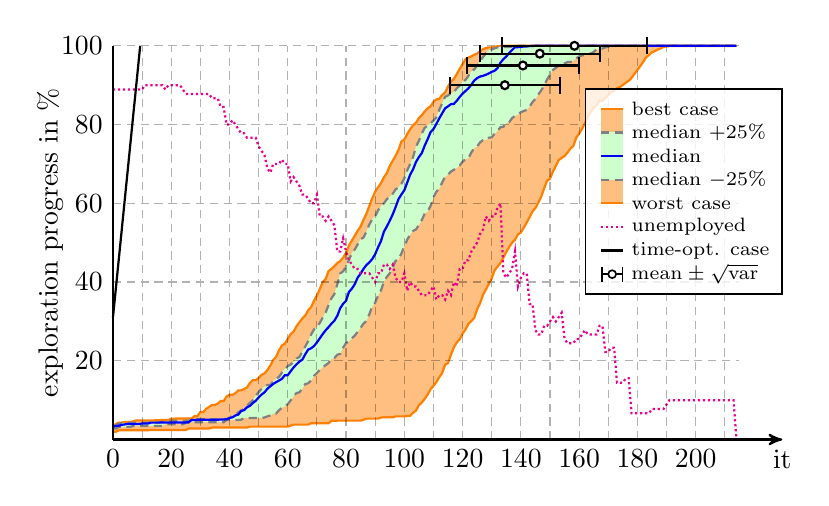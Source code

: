 \begin{tikzpicture}[thick]


% plot data, scaled to 8cm
\begin{scope}[yscale=0.05, xscale=0.037]
\draw[draw=orange, fill=orange!50] (0.00, 1.98) -- (1.00, 1.98) -- (2.00, 2.32) -- (3.00, 2.37) -- (4.00, 2.37) -- (5.00, 2.37) -- (6.00, 2.37) -- (7.00, 2.37) -- (8.00, 2.37) -- (9.00, 2.37) -- (10.00, 2.37) -- (11.00, 2.37) -- (12.00, 2.37) -- (13.00, 2.43) -- (14.00, 2.43) -- (15.00, 2.43) -- (16.00, 2.43) -- (17.00, 2.43) -- (18.00, 2.43) -- (19.00, 2.43) -- (20.00, 2.43) -- (21.00, 2.43) -- (22.00, 2.43) -- (23.00, 2.43) -- (24.00, 2.43) -- (25.00, 2.43) -- (26.00, 2.83) -- (27.00, 2.83) -- (28.00, 2.83) -- (29.00, 2.83) -- (30.00, 2.83) -- (31.00, 2.83) -- (32.00, 2.83) -- (33.00, 2.83) -- (34.00, 3.05) -- (35.00, 3.05) -- (36.00, 3.05) -- (37.00, 3.05) -- (38.00, 3.05) -- (39.00, 3.05) -- (40.00, 3.05) -- (41.00, 3.05) -- (42.00, 3.05) -- (43.00, 3.05) -- (44.00, 3.05) -- (45.00, 3.05) -- (46.00, 3.05) -- (47.00, 3.28) -- (48.00, 3.28) -- (49.00, 3.28) -- (50.00, 3.28) -- (51.00, 3.28) -- (52.00, 3.28) -- (53.00, 3.28) -- (54.00, 3.28) -- (55.00, 3.28) -- (56.00, 3.28) -- (57.00, 3.28) -- (58.00, 3.28) -- (59.00, 3.28) -- (60.00, 3.28) -- (61.00, 3.56) -- (62.00, 3.79) -- (63.00, 3.79) -- (64.00, 3.79) -- (65.00, 3.79) -- (66.00, 3.79) -- (67.00, 3.79) -- (68.00, 4.13) -- (69.00, 4.13) -- (70.00, 4.13) -- (71.00, 4.13) -- (72.00, 4.13) -- (73.00, 4.13) -- (74.00, 4.13) -- (75.00, 4.75) -- (76.00, 4.75) -- (77.00, 4.80) -- (78.00, 4.80) -- (79.00, 4.80) -- (80.00, 4.80) -- (81.00, 4.80) -- (82.00, 4.80) -- (83.00, 4.80) -- (84.00, 4.80) -- (85.00, 4.80) -- (86.00, 5.03) -- (87.00, 5.31) -- (88.00, 5.31) -- (89.00, 5.31) -- (90.00, 5.31) -- (91.00, 5.31) -- (92.00, 5.60) -- (93.00, 5.65) -- (94.00, 5.65) -- (95.00, 5.65) -- (96.00, 5.65) -- (97.00, 5.88) -- (98.00, 5.88) -- (99.00, 5.88) -- (100.00, 5.88) -- (101.00, 5.99) -- (102.00, 6.05) -- (103.00, 6.78) -- (104.00, 7.35) -- (105.00, 8.71) -- (106.00, 9.38) -- (107.00, 10.34) -- (108.00, 11.42) -- (109.00, 12.78) -- (110.00, 13.62) -- (111.00, 14.58) -- (112.00, 15.83) -- (113.00, 16.90) -- (114.00, 18.99) -- (115.00, 19.45) -- (116.00, 21.54) -- (117.00, 23.40) -- (118.00, 24.65) -- (119.00, 25.44) -- (120.00, 26.91) -- (121.00, 27.93) -- (122.00, 29.40) -- (123.00, 30.07) -- (124.00, 30.92) -- (125.00, 33.07) -- (126.00, 34.65) -- (127.00, 36.74) -- (128.00, 38.10) -- (129.00, 39.51) -- (130.00, 40.93) -- (131.00, 43.02) -- (132.00, 43.92) -- (133.00, 44.88) -- (134.00, 46.18) -- (135.00, 47.65) -- (136.00, 48.90) -- (137.00, 50.03) -- (138.00, 50.76) -- (139.00, 52.12) -- (140.00, 52.57) -- (141.00, 53.82) -- (142.00, 55.12) -- (143.00, 56.47) -- (144.00, 57.94) -- (145.00, 58.79) -- (146.00, 60.20) -- (147.00, 61.73) -- (148.00, 63.82) -- (149.00, 65.74) -- (150.00, 66.25) -- (151.00, 68.06) -- (152.00, 69.47) -- (153.00, 71.00) -- (154.00, 71.51) -- (155.00, 72.02) -- (156.00, 72.87) -- (157.00, 73.88) -- (158.00, 74.56) -- (159.00, 76.65) -- (160.00, 77.73) -- (161.00, 78.91) -- (162.00, 80.38) -- (163.00, 81.97) -- (164.00, 83.21) -- (165.00, 84.12) -- (166.00, 84.91) -- (167.00, 86.04) -- (168.00, 86.04) -- (169.00, 86.77) -- (170.00, 87.51) -- (171.00, 88.19) -- (172.00, 88.58) -- (173.00, 89.26) -- (174.00, 89.54) -- (175.00, 90.05) -- (176.00, 90.62) -- (177.00, 91.12) -- (178.00, 91.86) -- (179.00, 92.88) -- (180.00, 93.89) -- (181.00, 94.86) -- (182.00, 95.93) -- (183.00, 97.06) -- (184.00, 97.68) -- (185.00, 98.36) -- (186.00, 98.64) -- (187.00, 99.10) -- (188.00, 99.32) -- (189.00, 99.77) -- (190.00, 99.83) -- (191.00, 99.94) -- (192.00, 99.94) -- (193.00, 99.94) -- (194.00, 99.94) -- (195.00, 99.94) -- (196.00, 99.94) -- (197.00, 99.94) -- (198.00, 99.94) -- (199.00, 99.94) -- (200.00, 99.94) -- (201.00, 99.94) -- (202.00, 99.94) -- (203.00, 99.94) -- (204.00, 99.94) -- (205.00, 99.94) -- (206.00, 99.94) -- (207.00, 99.94) -- (208.00, 99.94) -- (209.00, 99.94) -- (210.00, 99.94) -- (211.00, 99.94) -- (212.00, 99.94) -- (213.00, 99.94) -- (214.00, 100.00) -- (214.00, 100.00) -- (213.00, 100.00) -- (212.00, 100.00) -- (211.00, 100.00) -- (210.00, 100.00) -- (209.00, 100.00) -- (208.00, 100.00) -- (207.00, 100.00) -- (206.00, 100.00) -- (205.00, 100.00) -- (204.00, 100.00) -- (203.00, 100.00) -- (202.00, 100.00) -- (201.00, 100.00) -- (200.00, 100.00) -- (199.00, 100.00) -- (198.00, 100.00) -- (197.00, 100.00) -- (196.00, 100.00) -- (195.00, 100.00) -- (194.00, 100.00) -- (193.00, 100.00) -- (192.00, 100.00) -- (191.00, 100.00) -- (190.00, 100.00) -- (189.00, 100.00) -- (188.00, 100.00) -- (187.00, 100.00) -- (186.00, 100.00) -- (185.00, 100.00) -- (184.00, 100.00) -- (183.00, 100.00) -- (182.00, 100.00) -- (181.00, 100.00) -- (180.00, 100.00) -- (179.00, 100.00) -- (178.00, 100.00) -- (177.00, 100.00) -- (176.00, 100.00) -- (175.00, 100.00) -- (174.00, 100.00) -- (173.00, 100.00) -- (172.00, 100.00) -- (171.00, 100.00) -- (170.00, 100.00) -- (169.00, 100.00) -- (168.00, 100.00) -- (167.00, 100.00) -- (166.00, 100.00) -- (165.00, 100.00) -- (164.00, 100.00) -- (163.00, 100.00) -- (162.00, 100.00) -- (161.00, 100.00) -- (160.00, 100.00) -- (159.00, 100.00) -- (158.00, 100.00) -- (157.00, 100.00) -- (156.00, 100.00) -- (155.00, 100.00) -- (154.00, 100.00) -- (153.00, 100.00) -- (152.00, 100.00) -- (151.00, 100.00) -- (150.00, 100.00) -- (149.00, 100.00) -- (148.00, 100.00) -- (147.00, 100.00) -- (146.00, 100.00) -- (145.00, 100.00) -- (144.00, 100.00) -- (143.00, 100.00) -- (142.00, 100.00) -- (141.00, 100.00) -- (140.00, 100.00) -- (139.00, 100.00) -- (138.00, 100.00) -- (137.00, 100.00) -- (136.00, 100.00) -- (135.00, 100.00) -- (134.00, 100.00) -- (133.00, 99.89) -- (132.00, 99.89) -- (131.00, 99.72) -- (130.00, 99.60) -- (129.00, 99.60) -- (128.00, 99.43) -- (127.00, 99.15) -- (126.00, 98.64) -- (125.00, 98.02) -- (124.00, 97.74) -- (123.00, 97.34) -- (122.00, 97.00) -- (121.00, 96.61) -- (120.00, 95.36) -- (119.00, 94.12) -- (118.00, 92.82) -- (117.00, 91.58) -- (116.00, 90.90) -- (115.00, 89.66) -- (114.00, 88.13) -- (113.00, 87.51) -- (112.00, 86.55) -- (111.00, 86.38) -- (110.00, 85.75) -- (109.00, 84.62) -- (108.00, 84.12) -- (107.00, 83.32) -- (106.00, 82.36) -- (105.00, 81.63) -- (104.00, 80.44) -- (103.00, 79.82) -- (102.00, 78.80) -- (101.00, 77.61) -- (100.00, 76.20) -- (99.00, 75.69) -- (98.00, 73.54) -- (97.00, 72.07) -- (96.00, 70.77) -- (95.00, 69.47) -- (94.00, 67.67) -- (93.00, 66.59) -- (92.00, 65.12) -- (91.00, 64.10) -- (90.00, 62.92) -- (89.00, 61.28) -- (88.00, 59.36) -- (87.00, 57.38) -- (86.00, 55.85) -- (85.00, 54.10) -- (84.00, 53.02) -- (83.00, 51.78) -- (82.00, 50.54) -- (81.00, 49.29) -- (80.00, 47.43) -- (79.00, 46.18) -- (78.00, 45.34) -- (77.00, 44.83) -- (76.00, 44.04) -- (75.00, 43.36) -- (74.00, 42.79) -- (73.00, 40.76) -- (72.00, 40.02) -- (71.00, 38.21) -- (70.00, 36.57) -- (69.00, 35.27) -- (68.00, 33.63) -- (67.00, 32.79) -- (66.00, 31.49) -- (65.00, 30.75) -- (64.00, 29.79) -- (63.00, 28.77) -- (62.00, 27.42) -- (61.00, 26.79) -- (60.00, 25.55) -- (59.00, 24.31) -- (58.00, 23.91) -- (57.00, 22.67) -- (56.00, 21.03) -- (55.00, 20.18) -- (54.00, 18.77) -- (53.00, 17.64) -- (52.00, 16.79) -- (51.00, 16.45) -- (50.00, 15.60) -- (49.00, 15.09) -- (48.00, 15.09) -- (47.00, 14.36) -- (46.00, 13.23) -- (45.00, 12.83) -- (44.00, 12.49) -- (43.00, 12.49) -- (42.00, 11.76) -- (41.00, 11.36) -- (40.00, 11.36) -- (39.00, 10.91) -- (38.00, 9.78) -- (37.00, 9.78) -- (36.00, 9.16) -- (35.00, 8.76) -- (34.00, 8.76) -- (33.00, 8.31) -- (32.00, 7.80) -- (31.00, 7.01) -- (30.00, 7.01) -- (29.00, 5.94) -- (28.00, 5.94) -- (27.00, 5.37) -- (26.00, 5.37) -- (25.00, 5.37) -- (24.00, 5.37) -- (23.00, 5.37) -- (22.00, 5.37) -- (21.00, 5.26) -- (20.00, 5.26) -- (19.00, 4.97) -- (18.00, 4.97) -- (17.00, 4.97) -- (16.00, 4.92) -- (15.00, 4.92) -- (14.00, 4.86) -- (13.00, 4.86) -- (12.00, 4.86) -- (11.00, 4.86) -- (10.00, 4.86) -- (9.00, 4.86) -- (8.00, 4.86) -- (7.00, 4.64) -- (6.00, 4.47) -- (5.00, 4.47) -- (4.00, 4.47) -- (3.00, 4.30) -- (2.00, 4.30) -- (1.00, 3.96) -- (0.00, 3.45);
\draw[gray, densely dashed, fill=green!20] (0.00, 2.77) -- (1.00, 2.77) -- (2.00, 3.17) -- (3.00, 3.17) -- (4.00, 3.22) -- (5.00, 3.22) -- (6.00, 3.22) -- (7.00, 3.45) -- (8.00, 3.45) -- (9.00, 3.45) -- (10.00, 3.45) -- (11.00, 3.45) -- (12.00, 3.45) -- (13.00, 3.45) -- (14.00, 3.45) -- (15.00, 3.45) -- (16.00, 3.45) -- (17.00, 3.45) -- (18.00, 3.90) -- (19.00, 3.90) -- (20.00, 3.90) -- (21.00, 3.90) -- (22.00, 3.90) -- (23.00, 3.90) -- (24.00, 3.90) -- (25.00, 4.24) -- (26.00, 4.24) -- (27.00, 4.41) -- (28.00, 4.41) -- (29.00, 4.41) -- (30.00, 4.41) -- (31.00, 4.41) -- (32.00, 4.41) -- (33.00, 4.41) -- (34.00, 4.41) -- (35.00, 4.41) -- (36.00, 4.41) -- (37.00, 4.41) -- (38.00, 4.41) -- (39.00, 4.97) -- (40.00, 4.97) -- (41.00, 4.97) -- (42.00, 4.97) -- (43.00, 4.97) -- (44.00, 5.03) -- (45.00, 5.48) -- (46.00, 5.48) -- (47.00, 5.48) -- (48.00, 5.48) -- (49.00, 5.48) -- (50.00, 5.48) -- (51.00, 5.48) -- (52.00, 5.60) -- (53.00, 5.88) -- (54.00, 6.11) -- (55.00, 6.61) -- (56.00, 6.61) -- (57.00, 7.46) -- (58.00, 8.08) -- (59.00, 8.42) -- (60.00, 8.99) -- (61.00, 9.95) -- (62.00, 11.02) -- (63.00, 11.81) -- (64.00, 11.98) -- (65.00, 12.95) -- (66.00, 14.08) -- (67.00, 14.30) -- (68.00, 14.98) -- (69.00, 16.17) -- (70.00, 16.90) -- (71.00, 17.69) -- (72.00, 18.37) -- (73.00, 18.88) -- (74.00, 19.45) -- (75.00, 20.46) -- (76.00, 20.69) -- (77.00, 21.54) -- (78.00, 21.76) -- (79.00, 23.35) -- (80.00, 24.48) -- (81.00, 24.93) -- (82.00, 25.72) -- (83.00, 26.40) -- (84.00, 27.36) -- (85.00, 28.38) -- (86.00, 29.45) -- (87.00, 30.13) -- (88.00, 31.83) -- (89.00, 33.80) -- (90.00, 34.77) -- (91.00, 36.57) -- (92.00, 37.87) -- (93.00, 40.14) -- (94.00, 41.32) -- (95.00, 42.23) -- (96.00, 43.64) -- (97.00, 45.39) -- (98.00, 45.68) -- (99.00, 47.26) -- (100.00, 49.07) -- (101.00, 50.76) -- (102.00, 52.06) -- (103.00, 52.97) -- (104.00, 53.36) -- (105.00, 54.49) -- (106.00, 55.74) -- (107.00, 57.38) -- (108.00, 57.94) -- (109.00, 59.30) -- (110.00, 61.56) -- (111.00, 62.92) -- (112.00, 63.82) -- (113.00, 65.29) -- (114.00, 66.76) -- (115.00, 67.27) -- (116.00, 68.06) -- (117.00, 68.51) -- (118.00, 69.02) -- (119.00, 69.59) -- (120.00, 70.55) -- (121.00, 71.23) -- (122.00, 71.45) -- (123.00, 72.92) -- (124.00, 74.05) -- (125.00, 74.45) -- (126.00, 75.47) -- (127.00, 76.03) -- (128.00, 76.09) -- (129.00, 76.65) -- (130.00, 76.77) -- (131.00, 77.67) -- (132.00, 78.41) -- (133.00, 79.31) -- (134.00, 79.42) -- (135.00, 80.44) -- (136.00, 80.61) -- (137.00, 81.63) -- (138.00, 82.19) -- (139.00, 82.53) -- (140.00, 83.15) -- (141.00, 83.44) -- (142.00, 83.72) -- (143.00, 84.57) -- (144.00, 85.70) -- (145.00, 86.55) -- (146.00, 87.62) -- (147.00, 88.69) -- (148.00, 89.94) -- (149.00, 91.46) -- (150.00, 92.65) -- (151.00, 93.84) -- (152.00, 94.40) -- (153.00, 94.97) -- (154.00, 95.08) -- (155.00, 95.53) -- (156.00, 95.87) -- (157.00, 95.87) -- (158.00, 96.21) -- (159.00, 96.83) -- (160.00, 97.29) -- (161.00, 97.57) -- (162.00, 97.63) -- (163.00, 97.91) -- (164.00, 98.02) -- (165.00, 98.47) -- (166.00, 99.10) -- (167.00, 99.10) -- (168.00, 99.32) -- (169.00, 99.60) -- (170.00, 99.77) -- (171.00, 99.89) -- (172.00, 99.94) -- (173.00, 100.00) -- (174.00, 100.00) -- (175.00, 100.00) -- (176.00, 100.00) -- (177.00, 100.00) -- (178.00, 100.00) -- (179.00, 100.00) -- (180.00, 100.00) -- (181.00, 100.00) -- (182.00, 100.00) -- (183.00, 100.00) -- (184.00, 100.00) -- (185.00, 100.00) -- (186.00, 100.00) -- (187.00, 100.00) -- (188.00, 100.00) -- (189.00, 100.00) -- (190.00, 100.00) -- (191.00, 100.00) -- (192.00, 100.00) -- (193.00, 100.00) -- (194.00, 100.00) -- (195.00, 100.00) -- (196.00, 100.00) -- (197.00, 100.00) -- (198.00, 100.00) -- (199.00, 100.00) -- (200.00, 100.00) -- (201.00, 100.00) -- (202.00, 100.00) -- (203.00, 100.00) -- (204.00, 100.00) -- (205.00, 100.00) -- (206.00, 100.00) -- (207.00, 100.00) -- (208.00, 100.00) -- (209.00, 100.00) -- (210.00, 100.00) -- (211.00, 100.00) -- (212.00, 100.00) -- (213.00, 100.00) -- (214.00, 100.00) -- (214.00, 100.00) -- (213.00, 100.00) -- (212.00, 100.00) -- (211.00, 100.00) -- (210.00, 100.00) -- (209.00, 100.00) -- (208.00, 100.00) -- (207.00, 100.00) -- (206.00, 100.00) -- (205.00, 100.00) -- (204.00, 100.00) -- (203.00, 100.00) -- (202.00, 100.00) -- (201.00, 100.00) -- (200.00, 100.00) -- (199.00, 100.00) -- (198.00, 100.00) -- (197.00, 100.00) -- (196.00, 100.00) -- (195.00, 100.00) -- (194.00, 100.00) -- (193.00, 100.00) -- (192.00, 100.00) -- (191.00, 100.00) -- (190.00, 100.00) -- (189.00, 100.00) -- (188.00, 100.00) -- (187.00, 100.00) -- (186.00, 100.00) -- (185.00, 100.00) -- (184.00, 100.00) -- (183.00, 100.00) -- (182.00, 100.00) -- (181.00, 100.00) -- (180.00, 100.00) -- (179.00, 100.00) -- (178.00, 100.00) -- (177.00, 100.00) -- (176.00, 100.00) -- (175.00, 100.00) -- (174.00, 100.00) -- (173.00, 100.00) -- (172.00, 100.00) -- (171.00, 100.00) -- (170.00, 100.00) -- (169.00, 100.00) -- (168.00, 100.00) -- (167.00, 100.00) -- (166.00, 100.00) -- (165.00, 100.00) -- (164.00, 100.00) -- (163.00, 100.00) -- (162.00, 100.00) -- (161.00, 100.00) -- (160.00, 100.00) -- (159.00, 100.00) -- (158.00, 100.00) -- (157.00, 100.00) -- (156.00, 100.00) -- (155.00, 100.00) -- (154.00, 100.00) -- (153.00, 100.00) -- (152.00, 100.00) -- (151.00, 100.00) -- (150.00, 100.00) -- (149.00, 100.00) -- (148.00, 100.00) -- (147.00, 100.00) -- (146.00, 100.00) -- (145.00, 100.00) -- (144.00, 100.00) -- (143.00, 100.00) -- (142.00, 100.00) -- (141.00, 100.00) -- (140.00, 100.00) -- (139.00, 100.00) -- (138.00, 99.94) -- (137.00, 99.77) -- (136.00, 99.72) -- (135.00, 99.72) -- (134.00, 99.72) -- (133.00, 99.72) -- (132.00, 99.60) -- (131.00, 99.38) -- (130.00, 99.04) -- (129.00, 98.87) -- (128.00, 98.08) -- (127.00, 97.17) -- (126.00, 96.04) -- (125.00, 95.03) -- (124.00, 94.01) -- (123.00, 93.56) -- (122.00, 92.37) -- (121.00, 91.35) -- (120.00, 90.79) -- (119.00, 89.88) -- (118.00, 89.20) -- (117.00, 88.19) -- (116.00, 87.96) -- (115.00, 87.39) -- (114.00, 87.05) -- (113.00, 85.42) -- (112.00, 83.78) -- (111.00, 81.85) -- (110.00, 81.01) -- (109.00, 80.33) -- (108.00, 79.71) -- (107.00, 79.20) -- (106.00, 77.73) -- (105.00, 75.86) -- (104.00, 74.34) -- (103.00, 71.74) -- (102.00, 69.98) -- (101.00, 68.40) -- (100.00, 66.37) -- (99.00, 64.95) -- (98.00, 63.99) -- (97.00, 63.54) -- (96.00, 62.41) -- (95.00, 61.62) -- (94.00, 61.05) -- (93.00, 59.98) -- (92.00, 59.24) -- (91.00, 58.22) -- (90.00, 56.70) -- (89.00, 55.96) -- (88.00, 54.66) -- (87.00, 52.80) -- (86.00, 51.33) -- (85.00, 50.88) -- (84.00, 49.58) -- (83.00, 48.28) -- (82.00, 47.31) -- (81.00, 45.62) -- (80.00, 43.92) -- (79.00, 42.74) -- (78.00, 42.17) -- (77.00, 39.46) -- (76.00, 36.97) -- (75.00, 35.90) -- (74.00, 34.14) -- (73.00, 32.28) -- (72.00, 30.98) -- (71.00, 29.62) -- (70.00, 28.55) -- (69.00, 27.98) -- (68.00, 26.63) -- (67.00, 24.99) -- (66.00, 23.63) -- (65.00, 22.33) -- (64.00, 20.97) -- (63.00, 20.58) -- (62.00, 19.73) -- (61.00, 19.05) -- (60.00, 18.65) -- (59.00, 17.92) -- (58.00, 17.02) -- (57.00, 15.94) -- (56.00, 15.43) -- (55.00, 14.81) -- (54.00, 13.85) -- (53.00, 13.85) -- (52.00, 13.40) -- (51.00, 12.89) -- (50.00, 12.04) -- (49.00, 11.14) -- (48.00, 9.95) -- (47.00, 9.33) -- (46.00, 8.54) -- (45.00, 7.74) -- (44.00, 7.41) -- (43.00, 6.90) -- (42.00, 6.33) -- (41.00, 6.11) -- (40.00, 5.54) -- (39.00, 5.20) -- (38.00, 5.20) -- (37.00, 5.20) -- (36.00, 5.14) -- (35.00, 5.14) -- (34.00, 5.14) -- (33.00, 5.14) -- (32.00, 5.14) -- (31.00, 5.14) -- (30.00, 5.14) -- (29.00, 5.14) -- (28.00, 5.03) -- (27.00, 5.03) -- (26.00, 4.75) -- (25.00, 4.75) -- (24.00, 4.75) -- (23.00, 4.75) -- (22.00, 4.75) -- (21.00, 4.75) -- (20.00, 4.75) -- (19.00, 4.75) -- (18.00, 4.52) -- (17.00, 4.52) -- (16.00, 4.35) -- (15.00, 4.35) -- (14.00, 4.35) -- (13.00, 4.35) -- (12.00, 4.30) -- (11.00, 4.30) -- (10.00, 4.24) -- (9.00, 4.24) -- (8.00, 4.24) -- (7.00, 4.24) -- (6.00, 4.24) -- (5.00, 4.24) -- (4.00, 4.24) -- (3.00, 4.18) -- (2.00, 4.01) -- (1.00, 3.67) -- (0.00, 3.39);
\draw[blue] (0.00, 3.22) -- (1.00, 3.45) -- (2.00, 3.50) -- (3.00, 3.73) -- (4.00, 3.84) -- (5.00, 3.96) -- (6.00, 3.96) -- (7.00, 3.96) -- (8.00, 3.96) -- (9.00, 3.96) -- (10.00, 4.07) -- (11.00, 4.07) -- (12.00, 4.07) -- (13.00, 4.30) -- (14.00, 4.30) -- (15.00, 4.30) -- (16.00, 4.30) -- (17.00, 4.35) -- (18.00, 4.35) -- (19.00, 4.35) -- (20.00, 4.35) -- (21.00, 4.35) -- (22.00, 4.35) -- (23.00, 4.35) -- (24.00, 4.35) -- (25.00, 4.35) -- (26.00, 4.41) -- (27.00, 4.97) -- (28.00, 4.97) -- (29.00, 5.03) -- (30.00, 5.03) -- (31.00, 5.03) -- (32.00, 5.03) -- (33.00, 5.03) -- (34.00, 5.03) -- (35.00, 5.03) -- (36.00, 5.03) -- (37.00, 5.09) -- (38.00, 5.09) -- (39.00, 5.14) -- (40.00, 5.43) -- (41.00, 5.65) -- (42.00, 6.11) -- (43.00, 6.33) -- (44.00, 7.24) -- (45.00, 7.46) -- (46.00, 8.20) -- (47.00, 8.54) -- (48.00, 9.27) -- (49.00, 9.84) -- (50.00, 10.68) -- (51.00, 11.42) -- (52.00, 11.98) -- (53.00, 12.89) -- (54.00, 13.51) -- (55.00, 14.13) -- (56.00, 14.58) -- (57.00, 14.98) -- (58.00, 15.43) -- (59.00, 16.34) -- (60.00, 16.34) -- (61.00, 17.35) -- (62.00, 18.32) -- (63.00, 19.11) -- (64.00, 19.79) -- (65.00, 20.29) -- (66.00, 21.65) -- (67.00, 22.84) -- (68.00, 23.18) -- (69.00, 23.74) -- (70.00, 24.65) -- (71.00, 25.72) -- (72.00, 26.79) -- (73.00, 27.76) -- (74.00, 28.55) -- (75.00, 29.45) -- (76.00, 30.19) -- (77.00, 31.43) -- (78.00, 33.35) -- (79.00, 34.48) -- (80.00, 35.22) -- (81.00, 37.48) -- (82.00, 38.33) -- (83.00, 39.46) -- (84.00, 41.15) -- (85.00, 42.11) -- (86.00, 43.36) -- (87.00, 44.32) -- (88.00, 45.00) -- (89.00, 45.85) -- (90.00, 47.09) -- (91.00, 48.84) -- (92.00, 50.42) -- (93.00, 52.80) -- (94.00, 54.10) -- (95.00, 55.57) -- (96.00, 57.15) -- (97.00, 59.02) -- (98.00, 61.05) -- (99.00, 62.24) -- (100.00, 63.31) -- (101.00, 65.29) -- (102.00, 67.27) -- (103.00, 68.63) -- (104.00, 70.49) -- (105.00, 71.74) -- (106.00, 72.75) -- (107.00, 74.67) -- (108.00, 76.26) -- (109.00, 78.07) -- (110.00, 78.86) -- (111.00, 80.16) -- (112.00, 81.57) -- (113.00, 82.87) -- (114.00, 84.12) -- (115.00, 84.62) -- (116.00, 85.19) -- (117.00, 85.25) -- (118.00, 86.04) -- (119.00, 87.00) -- (120.00, 87.85) -- (121.00, 88.52) -- (122.00, 89.20) -- (123.00, 90.11) -- (124.00, 91.18) -- (125.00, 91.80) -- (126.00, 92.20) -- (127.00, 92.37) -- (128.00, 92.65) -- (129.00, 92.99) -- (130.00, 93.39) -- (131.00, 93.67) -- (132.00, 94.35) -- (133.00, 95.70) -- (134.00, 96.61) -- (135.00, 97.29) -- (136.00, 98.19) -- (137.00, 98.93) -- (138.00, 99.66) -- (139.00, 99.66) -- (140.00, 99.72) -- (141.00, 99.83) -- (142.00, 99.83) -- (143.00, 99.94) -- (144.00, 99.94) -- (145.00, 100.00) -- (146.00, 100.00) -- (147.00, 100.00) -- (148.00, 100.00) -- (149.00, 100.00) -- (150.00, 100.00) -- (151.00, 100.00) -- (152.00, 100.00) -- (153.00, 100.00) -- (154.00, 100.00) -- (155.00, 100.00) -- (156.00, 100.00) -- (157.00, 100.00) -- (158.00, 100.00) -- (159.00, 100.00) -- (160.00, 100.00) -- (161.00, 100.00) -- (162.00, 100.00) -- (163.00, 100.00) -- (164.00, 100.00) -- (165.00, 100.00) -- (166.00, 100.00) -- (167.00, 100.00) -- (168.00, 100.00) -- (169.00, 100.00) -- (170.00, 100.00) -- (171.00, 100.00) -- (172.00, 100.00) -- (173.00, 100.00) -- (174.00, 100.00) -- (175.00, 100.00) -- (176.00, 100.00) -- (177.00, 100.00) -- (178.00, 100.00) -- (179.00, 100.00) -- (180.00, 100.00) -- (181.00, 100.00) -- (182.00, 100.00) -- (183.00, 100.00) -- (184.00, 100.00) -- (185.00, 100.00) -- (186.00, 100.00) -- (187.00, 100.00) -- (188.00, 100.00) -- (189.00, 100.00) -- (190.00, 100.00) -- (191.00, 100.00) -- (192.00, 100.00) -- (193.00, 100.00) -- (194.00, 100.00) -- (195.00, 100.00) -- (196.00, 100.00) -- (197.00, 100.00) -- (198.00, 100.00) -- (199.00, 100.00) -- (200.00, 100.00) -- (201.00, 100.00) -- (202.00, 100.00) -- (203.00, 100.00) -- (204.00, 100.00) -- (205.00, 100.00) -- (206.00, 100.00) -- (207.00, 100.00) -- (208.00, 100.00) -- (209.00, 100.00) -- (210.00, 100.00) -- (211.00, 100.00) -- (212.00, 100.00) -- (213.00, 100.00) -- (214.00, 100.00);
\draw[densely dotted, magenta] (0.00, 88.89) -- (1.00, 88.89) -- (2.00, 88.89) -- (3.00, 88.89) -- (4.00, 88.89) -- (5.00, 88.89) -- (6.00, 88.89) -- (7.00, 88.89) -- (8.00, 88.89) -- (9.00, 88.89) -- (10.00, 88.89) -- (11.00, 90.00) -- (12.00, 90.00) -- (13.00, 90.00) -- (14.00, 90.00) -- (15.00, 90.00) -- (16.00, 90.00) -- (17.00, 90.00) -- (18.00, 88.89) -- (19.00, 90.00) -- (20.00, 90.00) -- (21.00, 90.00) -- (22.00, 90.00) -- (23.00, 90.00) -- (24.00, 88.89) -- (25.00, 87.78) -- (26.00, 87.78) -- (27.00, 87.78) -- (28.00, 87.78) -- (29.00, 87.78) -- (30.00, 87.78) -- (31.00, 87.78) -- (32.00, 87.78) -- (33.00, 87.78) -- (34.00, 86.67) -- (35.00, 86.67) -- (36.00, 86.67) -- (37.00, 84.44) -- (38.00, 84.44) -- (39.00, 80.00) -- (40.00, 80.00) -- (41.00, 81.11) -- (42.00, 80.00) -- (43.00, 78.89) -- (44.00, 77.78) -- (45.00, 77.78) -- (46.00, 76.67) -- (47.00, 76.67) -- (48.00, 76.67) -- (49.00, 76.67) -- (50.00, 74.44) -- (51.00, 73.33) -- (52.00, 72.22) -- (53.00, 68.89) -- (54.00, 67.78) -- (55.00, 70.00) -- (56.00, 70.00) -- (57.00, 70.00) -- (58.00, 71.11) -- (59.00, 70.00) -- (60.00, 70.00) -- (61.00, 65.56) -- (62.00, 66.67) -- (63.00, 65.56) -- (64.00, 64.44) -- (65.00, 62.22) -- (66.00, 62.22) -- (67.00, 61.11) -- (68.00, 60.00) -- (69.00, 60.00) -- (70.00, 62.22) -- (71.00, 56.67) -- (72.00, 56.67) -- (73.00, 55.56) -- (74.00, 56.67) -- (75.00, 55.56) -- (76.00, 54.44) -- (77.00, 47.78) -- (78.00, 47.78) -- (79.00, 51.11) -- (80.00, 47.78) -- (81.00, 45.56) -- (82.00, 44.44) -- (83.00, 43.33) -- (84.00, 43.33) -- (85.00, 42.22) -- (86.00, 42.22) -- (87.00, 42.22) -- (88.00, 42.22) -- (89.00, 41.11) -- (90.00, 40.00) -- (91.00, 42.22) -- (92.00, 42.22) -- (93.00, 44.44) -- (94.00, 44.44) -- (95.00, 43.33) -- (96.00, 44.44) -- (97.00, 41.11) -- (98.00, 40.00) -- (99.00, 40.00) -- (100.00, 42.22) -- (101.00, 37.78) -- (102.00, 40.00) -- (103.00, 38.89) -- (104.00, 38.89) -- (105.00, 37.78) -- (106.00, 36.67) -- (107.00, 36.67) -- (108.00, 36.67) -- (109.00, 37.78) -- (110.00, 38.89) -- (111.00, 35.56) -- (112.00, 36.67) -- (113.00, 36.67) -- (114.00, 35.56) -- (115.00, 37.78) -- (116.00, 36.67) -- (117.00, 40.00) -- (118.00, 38.89) -- (119.00, 43.33) -- (120.00, 43.33) -- (121.00, 45.56) -- (122.00, 45.56) -- (123.00, 47.78) -- (124.00, 48.89) -- (125.00, 50.00) -- (126.00, 52.22) -- (127.00, 53.33) -- (128.00, 56.67) -- (129.00, 55.56) -- (130.00, 56.67) -- (131.00, 56.67) -- (132.00, 58.89) -- (133.00, 60.00) -- (134.00, 42.22) -- (135.00, 41.11) -- (136.00, 42.22) -- (137.00, 43.33) -- (138.00, 47.78) -- (139.00, 38.89) -- (140.00, 41.11) -- (141.00, 42.22) -- (142.00, 42.22) -- (143.00, 34.44) -- (144.00, 34.44) -- (145.00, 27.78) -- (146.00, 26.67) -- (147.00, 26.67) -- (148.00, 28.89) -- (149.00, 28.89) -- (150.00, 30.00) -- (151.00, 31.11) -- (152.00, 30.00) -- (153.00, 31.11) -- (154.00, 32.22) -- (155.00, 25.56) -- (156.00, 24.44) -- (157.00, 24.44) -- (158.00, 24.44) -- (159.00, 25.56) -- (160.00, 25.56) -- (161.00, 26.67) -- (162.00, 27.78) -- (163.00, 26.67) -- (164.00, 26.67) -- (165.00, 26.67) -- (166.00, 26.67) -- (167.00, 28.89) -- (168.00, 28.89) -- (169.00, 22.22) -- (170.00, 22.22) -- (171.00, 23.33) -- (172.00, 23.33) -- (173.00, 14.44) -- (174.00, 14.44) -- (175.00, 14.44) -- (176.00, 15.56) -- (177.00, 15.56) -- (178.00, 6.67) -- (179.00, 6.67) -- (180.00, 6.67) -- (181.00, 6.67) -- (182.00, 6.67) -- (183.00, 6.67) -- (184.00, 6.67) -- (185.00, 7.78) -- (186.00, 7.78) -- (187.00, 7.78) -- (188.00, 7.78) -- (189.00, 7.78) -- (190.00, 8.89) -- (191.00, 10.00) -- (192.00, 10.00) -- (193.00, 10.00) -- (194.00, 10.00) -- (195.00, 10.00) -- (196.00, 10.00) -- (197.00, 10.00) -- (198.00, 10.00) -- (199.00, 10.00) -- (200.00, 10.00) -- (201.00, 10.00) -- (202.00, 10.00) -- (203.00, 10.00) -- (204.00, 10.00) -- (205.00, 10.00) -- (206.00, 10.00) -- (207.00, 10.00) -- (208.00, 10.00) -- (209.00, 10.00) -- (210.00, 10.00) -- (211.00, 10.00) -- (212.00, 10.00) -- (213.00, 10.00) -- (214.00, 0.00);
\draw[black] (0.00, 31.03) -- (9.35, 100.00);
\draw[densely dashed, thin, black, ystep=20, xstep=10, opacity=0.3] (0, 0) grid (215, 100);
% axis lables
\node[below] at (0, 0) {0};
\node[below] at (20, 0) {20};
\node[below] at (40, 0) {40};
\node[below] at (60, 0) {60};
\node[below] at (80, 0) {80};
\node[below] at (100, 0) {100};
\node[below] at (120, 0) {120};
\node[below] at (140, 0) {140};
\node[below] at (160, 0) {160};
\node[below] at (180, 0) {180};
\node[below] at (200, 0) {200};
\draw[|-|] (115.269, 90) -- (153.731, 90);
\node[draw, circle, fill=white, inner sep=0mm, minimum size=1mm] at (134.5, 90) {};
% 90: 134.5  +-  19.231
\draw[|-|] (121.075, 95) -- (160.325, 95);
\node[draw, circle, fill=white, inner sep=0mm, minimum size=1mm] at (140.7, 95) {};
% 95: 140.7  +-  19.625
\draw[|-|] (125.507, 98) -- (167.493, 98);
\node[draw, circle, fill=white, inner sep=0mm, minimum size=1mm] at (146.5, 98) {};
% 98: 146.5  +-  20.993
\draw[|-|] (133.022, 100) -- (183.778, 100);
\node[draw, circle, fill=white, inner sep=0mm, minimum size=1mm] at (158.4, 100) {};
% 100: 158.4  +-  25.378
\end{scope}


% axes lables
\begin{scope}[yscale=0.05]
\draw (0.00, 0.00) -- (0.00, 100.00);
\node[left] at (0, 20) {20};
\node[left] at (0, 40) {40};
\node[left] at (0, 60) {60};
\node[left] at (0, 80) {80};
\node[left] at (0, 100) {100};
\node[rotate=90] at (-0.8, 50) {exploration progress in \%};
\draw[->, >=stealth'] (0.00, 0.00) -- (8.50, 0.00);
\node[below] at (8.5, 0) {it};
\end{scope}


% legend
\begin{scope}[xshift=6cm, yshift=2.5cm]
\draw[semithick, fill=white, fill opacity=0.8] (0, -0.65) rectangle +(2.5, 2.6);
\scriptsize
\draw[semithick,|-|] (0.2, -.4) -- +(0.28, 0) node[right, black] {$\text{mean} \pm \sqrt{\text{var}}$};
\node[semithick,draw, circle, fill=white, inner sep=0mm, minimum size=1mm] at (0.34, -0.4) {};
\draw (0.2, -.1) -- +(0.28, 0) node[right, black] {time-opt. case};
\draw[magenta, densely dotted] (0.2, 0.2) -- +(0.28, 0) node[right, black] {unemployed};
\fill[orange!50] (0.2, 0.5) rectangle +(0.28, 1.2);
\fill[green!20] (0.2, 0.8) rectangle +(0.28, 0.6);
\draw[orange] (0.2, 1.7) -- +(0.28, 0) node[right, black] {best case};
\draw[gray, densely dashed] (0.2, 1.4) -- +(0.28, 0) node[right, black] {median $+25\%$};
\draw[blue] (0.2, 1.1) -- +(0.28, 0) node[right, black] {median};
\draw[gray, densely dashed] (0.2, 0.8) -- +(0.28, 0) node[right, black] {median $-25\%$};
\draw[orange] (0.2, 0.5) -- +(0.28, 0) node[right, black] {worst case};
\end{scope}
\end{tikzpicture}
